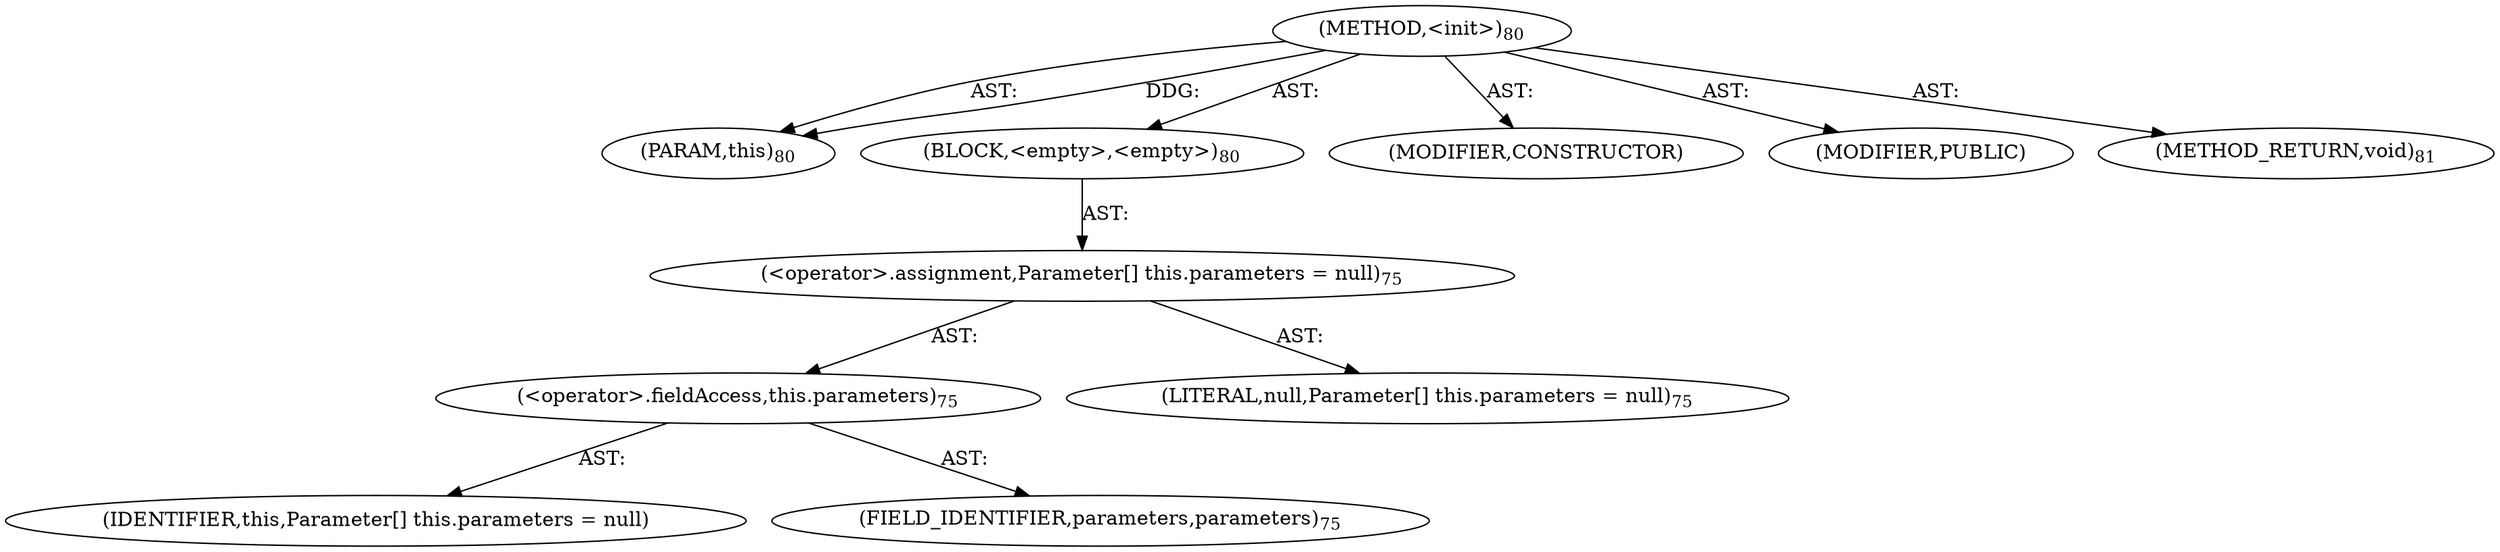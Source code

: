 digraph "&lt;init&gt;" {  
"111669149696" [label = <(METHOD,&lt;init&gt;)<SUB>80</SUB>> ]
"115964116993" [label = <(PARAM,this)<SUB>80</SUB>> ]
"25769803776" [label = <(BLOCK,&lt;empty&gt;,&lt;empty&gt;)<SUB>80</SUB>> ]
"30064771072" [label = <(&lt;operator&gt;.assignment,Parameter[] this.parameters = null)<SUB>75</SUB>> ]
"30064771073" [label = <(&lt;operator&gt;.fieldAccess,this.parameters)<SUB>75</SUB>> ]
"68719476737" [label = <(IDENTIFIER,this,Parameter[] this.parameters = null)> ]
"55834574848" [label = <(FIELD_IDENTIFIER,parameters,parameters)<SUB>75</SUB>> ]
"90194313216" [label = <(LITERAL,null,Parameter[] this.parameters = null)<SUB>75</SUB>> ]
"133143986177" [label = <(MODIFIER,CONSTRUCTOR)> ]
"133143986178" [label = <(MODIFIER,PUBLIC)> ]
"128849018880" [label = <(METHOD_RETURN,void)<SUB>81</SUB>> ]
  "111669149696" -> "115964116993"  [ label = "AST: "] 
  "111669149696" -> "25769803776"  [ label = "AST: "] 
  "111669149696" -> "133143986177"  [ label = "AST: "] 
  "111669149696" -> "133143986178"  [ label = "AST: "] 
  "111669149696" -> "128849018880"  [ label = "AST: "] 
  "25769803776" -> "30064771072"  [ label = "AST: "] 
  "30064771072" -> "30064771073"  [ label = "AST: "] 
  "30064771072" -> "90194313216"  [ label = "AST: "] 
  "30064771073" -> "68719476737"  [ label = "AST: "] 
  "30064771073" -> "55834574848"  [ label = "AST: "] 
  "111669149696" -> "115964116993"  [ label = "DDG: "] 
}
